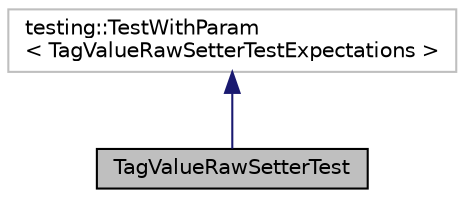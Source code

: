 digraph "TagValueRawSetterTest"
{
 // LATEX_PDF_SIZE
  edge [fontname="Helvetica",fontsize="10",labelfontname="Helvetica",labelfontsize="10"];
  node [fontname="Helvetica",fontsize="10",shape=record];
  Node1 [label="TagValueRawSetterTest",height=0.2,width=0.4,color="black", fillcolor="grey75", style="filled", fontcolor="black",tooltip=" "];
  Node2 -> Node1 [dir="back",color="midnightblue",fontsize="10",style="solid",fontname="Helvetica"];
  Node2 [label="testing::TestWithParam\l\< TagValueRawSetterTestExpectations \>",height=0.2,width=0.4,color="grey75", fillcolor="white", style="filled",tooltip=" "];
}

